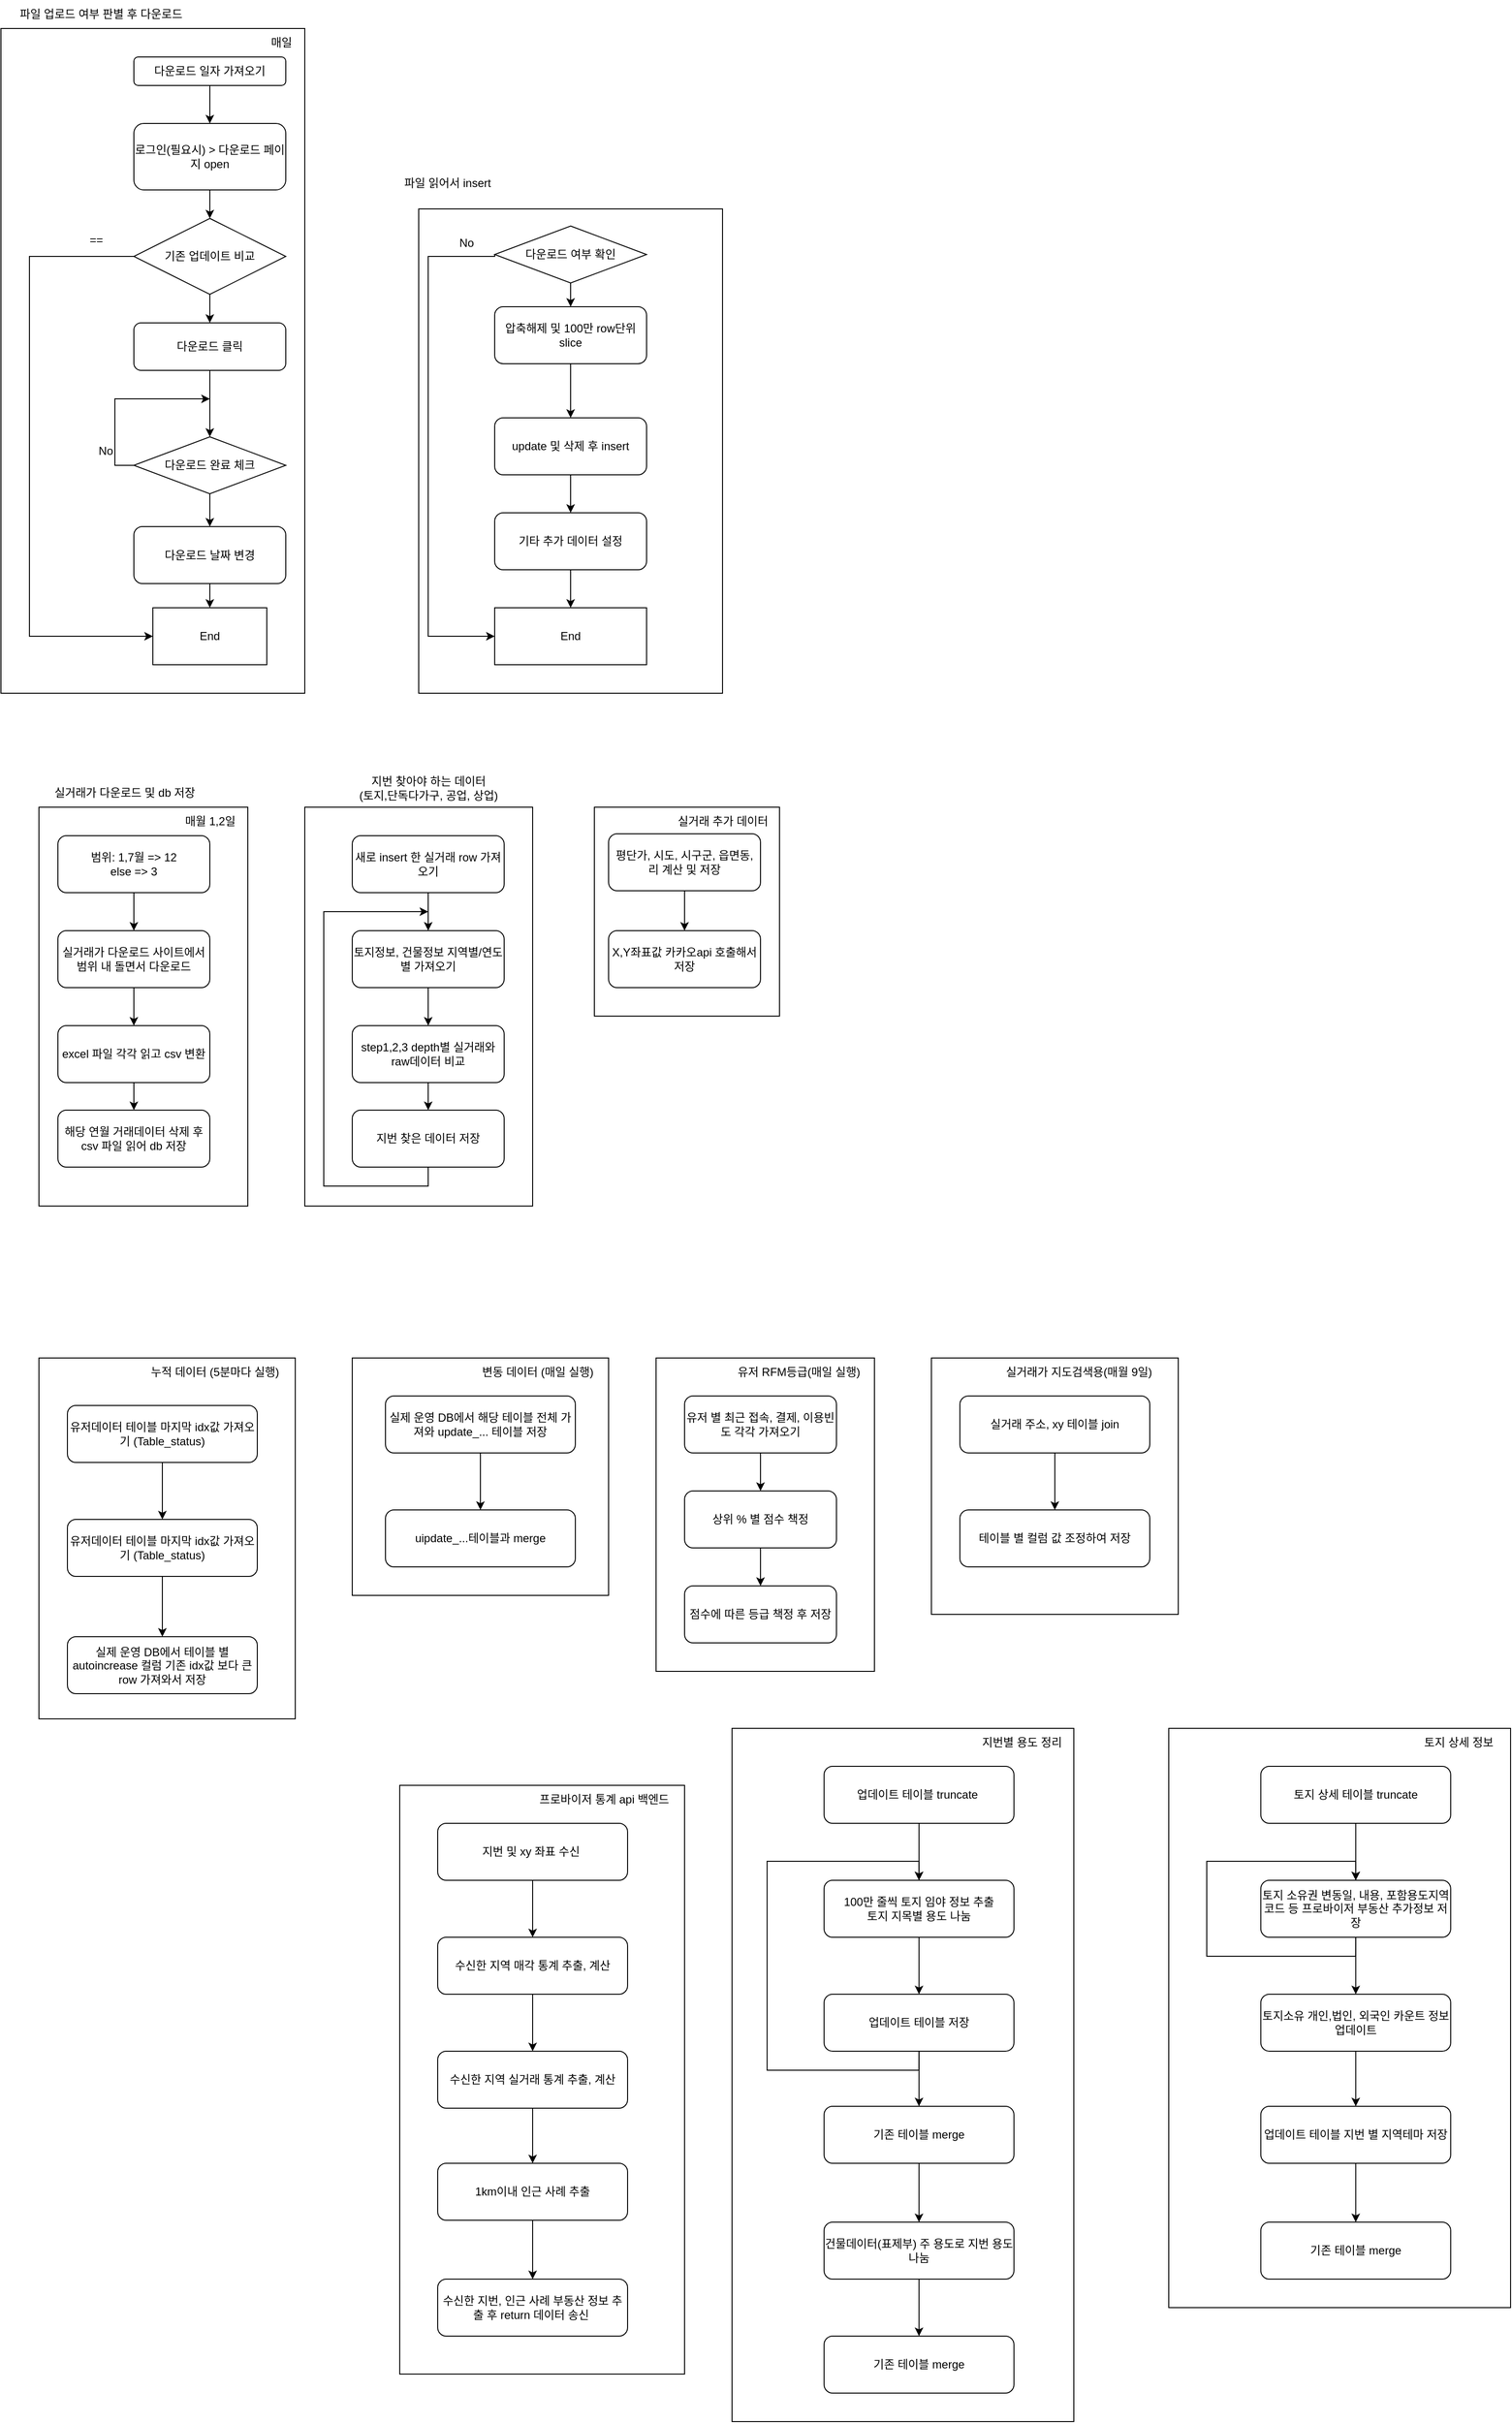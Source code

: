<mxfile version="26.1.0">
  <diagram name="페이지-1" id="D3kO5CZEnwIqbZIuZdMd">
    <mxGraphModel dx="1434" dy="746" grid="1" gridSize="10" guides="1" tooltips="1" connect="1" arrows="1" fold="1" page="1" pageScale="1" pageWidth="827" pageHeight="1169" math="0" shadow="0">
      <root>
        <mxCell id="0" />
        <mxCell id="1" parent="0" />
        <mxCell id="iqqHk56x10kYQnbfeyk_-132" value="" style="rounded=0;whiteSpace=wrap;html=1;" vertex="1" parent="1">
          <mxGeometry x="790" y="1820" width="360" height="730" as="geometry" />
        </mxCell>
        <mxCell id="iqqHk56x10kYQnbfeyk_-114" value="" style="whiteSpace=wrap;html=1;" vertex="1" parent="1">
          <mxGeometry x="440" y="1880" width="300" height="620" as="geometry" />
        </mxCell>
        <mxCell id="iqqHk56x10kYQnbfeyk_-101" value="" style="whiteSpace=wrap;html=1;" vertex="1" parent="1">
          <mxGeometry x="645" y="850" width="195" height="220" as="geometry" />
        </mxCell>
        <mxCell id="iqqHk56x10kYQnbfeyk_-98" value="" style="whiteSpace=wrap;html=1;" vertex="1" parent="1">
          <mxGeometry x="1000" y="1430" width="260" height="270" as="geometry" />
        </mxCell>
        <mxCell id="iqqHk56x10kYQnbfeyk_-92" value="" style="rounded=0;whiteSpace=wrap;html=1;" vertex="1" parent="1">
          <mxGeometry x="710" y="1430" width="230" height="330" as="geometry" />
        </mxCell>
        <mxCell id="iqqHk56x10kYQnbfeyk_-85" value="" style="whiteSpace=wrap;html=1;" vertex="1" parent="1">
          <mxGeometry x="390" y="1430" width="270" height="250" as="geometry" />
        </mxCell>
        <mxCell id="iqqHk56x10kYQnbfeyk_-82" value="" style="whiteSpace=wrap;html=1;" vertex="1" parent="1">
          <mxGeometry x="60" y="1430" width="270" height="380" as="geometry" />
        </mxCell>
        <mxCell id="iqqHk56x10kYQnbfeyk_-68" value="" style="whiteSpace=wrap;html=1;" vertex="1" parent="1">
          <mxGeometry x="340" y="850" width="240" height="420" as="geometry" />
        </mxCell>
        <mxCell id="iqqHk56x10kYQnbfeyk_-52" value="" style="whiteSpace=wrap;html=1;" vertex="1" parent="1">
          <mxGeometry x="60" y="850" width="220" height="420" as="geometry" />
        </mxCell>
        <mxCell id="iqqHk56x10kYQnbfeyk_-45" value="" style="rounded=0;whiteSpace=wrap;html=1;" vertex="1" parent="1">
          <mxGeometry x="460" y="220" width="320" height="510" as="geometry" />
        </mxCell>
        <mxCell id="iqqHk56x10kYQnbfeyk_-44" value="" style="rounded=0;whiteSpace=wrap;html=1;" vertex="1" parent="1">
          <mxGeometry x="20" y="30" width="320" height="700" as="geometry" />
        </mxCell>
        <mxCell id="iqqHk56x10kYQnbfeyk_-11" style="edgeStyle=orthogonalEdgeStyle;rounded=0;orthogonalLoop=1;jettySize=auto;html=1;exitX=0.5;exitY=1;exitDx=0;exitDy=0;entryX=0.5;entryY=0;entryDx=0;entryDy=0;" edge="1" parent="1" source="iqqHk56x10kYQnbfeyk_-4" target="iqqHk56x10kYQnbfeyk_-6">
          <mxGeometry relative="1" as="geometry" />
        </mxCell>
        <mxCell id="iqqHk56x10kYQnbfeyk_-4" value="로그인(필요시) &amp;gt; 다운로드 페이지 open" style="rounded=1;whiteSpace=wrap;html=1;" vertex="1" parent="1">
          <mxGeometry x="160" y="130" width="160" height="70" as="geometry" />
        </mxCell>
        <mxCell id="iqqHk56x10kYQnbfeyk_-9" style="edgeStyle=orthogonalEdgeStyle;rounded=0;orthogonalLoop=1;jettySize=auto;html=1;entryX=0;entryY=0.5;entryDx=0;entryDy=0;" edge="1" parent="1" source="iqqHk56x10kYQnbfeyk_-6" target="iqqHk56x10kYQnbfeyk_-8">
          <mxGeometry relative="1" as="geometry">
            <Array as="points">
              <mxPoint x="50" y="270" />
              <mxPoint x="50" y="670" />
              <mxPoint x="170" y="670" />
            </Array>
          </mxGeometry>
        </mxCell>
        <mxCell id="iqqHk56x10kYQnbfeyk_-16" style="edgeStyle=orthogonalEdgeStyle;rounded=0;orthogonalLoop=1;jettySize=auto;html=1;exitX=0.5;exitY=1;exitDx=0;exitDy=0;entryX=0.5;entryY=0;entryDx=0;entryDy=0;" edge="1" parent="1" source="iqqHk56x10kYQnbfeyk_-6" target="iqqHk56x10kYQnbfeyk_-15">
          <mxGeometry relative="1" as="geometry" />
        </mxCell>
        <mxCell id="iqqHk56x10kYQnbfeyk_-6" value="기존 업데이트 비교" style="rhombus;whiteSpace=wrap;html=1;" vertex="1" parent="1">
          <mxGeometry x="160" y="230" width="160" height="80" as="geometry" />
        </mxCell>
        <mxCell id="iqqHk56x10kYQnbfeyk_-8" value="End" style="whiteSpace=wrap;html=1;" vertex="1" parent="1">
          <mxGeometry x="180" y="640" width="120" height="60" as="geometry" />
        </mxCell>
        <mxCell id="iqqHk56x10kYQnbfeyk_-10" value="==" style="text;html=1;align=center;verticalAlign=middle;resizable=0;points=[];autosize=1;strokeColor=none;fillColor=none;" vertex="1" parent="1">
          <mxGeometry x="100" y="238" width="40" height="30" as="geometry" />
        </mxCell>
        <mxCell id="iqqHk56x10kYQnbfeyk_-14" style="edgeStyle=orthogonalEdgeStyle;rounded=0;orthogonalLoop=1;jettySize=auto;html=1;exitX=0.5;exitY=1;exitDx=0;exitDy=0;" edge="1" parent="1" source="iqqHk56x10kYQnbfeyk_-13" target="iqqHk56x10kYQnbfeyk_-4">
          <mxGeometry relative="1" as="geometry" />
        </mxCell>
        <mxCell id="iqqHk56x10kYQnbfeyk_-13" value="다운로드 일자 가져오기" style="rounded=1;whiteSpace=wrap;html=1;" vertex="1" parent="1">
          <mxGeometry x="160" y="60" width="160" height="30" as="geometry" />
        </mxCell>
        <mxCell id="iqqHk56x10kYQnbfeyk_-22" style="edgeStyle=orthogonalEdgeStyle;rounded=0;orthogonalLoop=1;jettySize=auto;html=1;exitX=0.5;exitY=1;exitDx=0;exitDy=0;entryX=0.5;entryY=0;entryDx=0;entryDy=0;" edge="1" parent="1" source="iqqHk56x10kYQnbfeyk_-15" target="iqqHk56x10kYQnbfeyk_-18">
          <mxGeometry relative="1" as="geometry" />
        </mxCell>
        <mxCell id="iqqHk56x10kYQnbfeyk_-15" value="다운로드 클릭" style="rounded=1;whiteSpace=wrap;html=1;" vertex="1" parent="1">
          <mxGeometry x="160" y="340" width="160" height="50" as="geometry" />
        </mxCell>
        <mxCell id="iqqHk56x10kYQnbfeyk_-25" style="edgeStyle=orthogonalEdgeStyle;rounded=0;orthogonalLoop=1;jettySize=auto;html=1;exitX=0;exitY=0.5;exitDx=0;exitDy=0;" edge="1" parent="1" source="iqqHk56x10kYQnbfeyk_-18">
          <mxGeometry relative="1" as="geometry">
            <mxPoint x="240" y="420" as="targetPoint" />
            <Array as="points">
              <mxPoint x="140" y="490" />
              <mxPoint x="140" y="420" />
            </Array>
          </mxGeometry>
        </mxCell>
        <mxCell id="iqqHk56x10kYQnbfeyk_-28" style="edgeStyle=orthogonalEdgeStyle;rounded=0;orthogonalLoop=1;jettySize=auto;html=1;entryX=0.5;entryY=0;entryDx=0;entryDy=0;" edge="1" parent="1" source="iqqHk56x10kYQnbfeyk_-18" target="iqqHk56x10kYQnbfeyk_-27">
          <mxGeometry relative="1" as="geometry" />
        </mxCell>
        <mxCell id="iqqHk56x10kYQnbfeyk_-18" value="다운로드 완료 체크" style="rhombus;whiteSpace=wrap;html=1;" vertex="1" parent="1">
          <mxGeometry x="160" y="460" width="160" height="60" as="geometry" />
        </mxCell>
        <mxCell id="iqqHk56x10kYQnbfeyk_-26" value="No" style="text;html=1;align=center;verticalAlign=middle;resizable=0;points=[];autosize=1;strokeColor=none;fillColor=none;" vertex="1" parent="1">
          <mxGeometry x="110" y="460" width="40" height="30" as="geometry" />
        </mxCell>
        <mxCell id="iqqHk56x10kYQnbfeyk_-29" style="edgeStyle=orthogonalEdgeStyle;rounded=0;orthogonalLoop=1;jettySize=auto;html=1;entryX=0.5;entryY=0;entryDx=0;entryDy=0;" edge="1" parent="1" source="iqqHk56x10kYQnbfeyk_-27" target="iqqHk56x10kYQnbfeyk_-8">
          <mxGeometry relative="1" as="geometry" />
        </mxCell>
        <mxCell id="iqqHk56x10kYQnbfeyk_-27" value="다운로드 날짜 변경" style="rounded=1;whiteSpace=wrap;html=1;" vertex="1" parent="1">
          <mxGeometry x="160" y="554.5" width="160" height="60" as="geometry" />
        </mxCell>
        <mxCell id="iqqHk56x10kYQnbfeyk_-38" style="edgeStyle=orthogonalEdgeStyle;rounded=0;orthogonalLoop=1;jettySize=auto;html=1;exitX=0.5;exitY=1;exitDx=0;exitDy=0;" edge="1" parent="1" source="iqqHk56x10kYQnbfeyk_-31" target="iqqHk56x10kYQnbfeyk_-37">
          <mxGeometry relative="1" as="geometry" />
        </mxCell>
        <mxCell id="iqqHk56x10kYQnbfeyk_-31" value="압축해제 및 100만 row단위 slice" style="rounded=1;whiteSpace=wrap;html=1;" vertex="1" parent="1">
          <mxGeometry x="540" y="323" width="160" height="60" as="geometry" />
        </mxCell>
        <mxCell id="iqqHk56x10kYQnbfeyk_-32" value="End" style="whiteSpace=wrap;html=1;" vertex="1" parent="1">
          <mxGeometry x="540" y="640" width="160" height="60" as="geometry" />
        </mxCell>
        <mxCell id="iqqHk56x10kYQnbfeyk_-34" style="edgeStyle=orthogonalEdgeStyle;rounded=0;orthogonalLoop=1;jettySize=auto;html=1;exitX=0;exitY=0.5;exitDx=0;exitDy=0;entryX=0;entryY=0.5;entryDx=0;entryDy=0;" edge="1" parent="1" source="iqqHk56x10kYQnbfeyk_-33" target="iqqHk56x10kYQnbfeyk_-32">
          <mxGeometry relative="1" as="geometry">
            <Array as="points">
              <mxPoint x="540" y="270" />
              <mxPoint x="470" y="270" />
              <mxPoint x="470" y="670" />
            </Array>
          </mxGeometry>
        </mxCell>
        <mxCell id="iqqHk56x10kYQnbfeyk_-36" style="edgeStyle=orthogonalEdgeStyle;rounded=0;orthogonalLoop=1;jettySize=auto;html=1;exitX=0.5;exitY=1;exitDx=0;exitDy=0;entryX=0.5;entryY=0;entryDx=0;entryDy=0;" edge="1" parent="1" source="iqqHk56x10kYQnbfeyk_-33" target="iqqHk56x10kYQnbfeyk_-31">
          <mxGeometry relative="1" as="geometry" />
        </mxCell>
        <mxCell id="iqqHk56x10kYQnbfeyk_-33" value="다운로드 여부 확인" style="rhombus;whiteSpace=wrap;html=1;" vertex="1" parent="1">
          <mxGeometry x="540" y="238" width="160" height="60" as="geometry" />
        </mxCell>
        <mxCell id="iqqHk56x10kYQnbfeyk_-35" value="No" style="text;html=1;align=center;verticalAlign=middle;resizable=0;points=[];autosize=1;strokeColor=none;fillColor=none;" vertex="1" parent="1">
          <mxGeometry x="490" y="241" width="40" height="30" as="geometry" />
        </mxCell>
        <mxCell id="iqqHk56x10kYQnbfeyk_-42" style="edgeStyle=orthogonalEdgeStyle;rounded=0;orthogonalLoop=1;jettySize=auto;html=1;exitX=0.5;exitY=1;exitDx=0;exitDy=0;" edge="1" parent="1" source="iqqHk56x10kYQnbfeyk_-37" target="iqqHk56x10kYQnbfeyk_-41">
          <mxGeometry relative="1" as="geometry" />
        </mxCell>
        <mxCell id="iqqHk56x10kYQnbfeyk_-37" value="update 및 삭제 후 insert" style="rounded=1;whiteSpace=wrap;html=1;" vertex="1" parent="1">
          <mxGeometry x="540" y="440" width="160" height="60" as="geometry" />
        </mxCell>
        <mxCell id="iqqHk56x10kYQnbfeyk_-43" style="edgeStyle=orthogonalEdgeStyle;rounded=0;orthogonalLoop=1;jettySize=auto;html=1;exitX=0.5;exitY=1;exitDx=0;exitDy=0;" edge="1" parent="1" source="iqqHk56x10kYQnbfeyk_-41" target="iqqHk56x10kYQnbfeyk_-32">
          <mxGeometry relative="1" as="geometry" />
        </mxCell>
        <mxCell id="iqqHk56x10kYQnbfeyk_-41" value="기타 추가 데이터 설정" style="rounded=1;whiteSpace=wrap;html=1;" vertex="1" parent="1">
          <mxGeometry x="540" y="540" width="160" height="60" as="geometry" />
        </mxCell>
        <mxCell id="iqqHk56x10kYQnbfeyk_-46" value="파일 읽어서 insert" style="text;html=1;align=center;verticalAlign=middle;resizable=0;points=[];autosize=1;strokeColor=none;fillColor=none;" vertex="1" parent="1">
          <mxGeometry x="430" y="178" width="120" height="30" as="geometry" />
        </mxCell>
        <mxCell id="iqqHk56x10kYQnbfeyk_-47" value="파일 업로드 여부 판별 후 다운로드" style="text;html=1;align=center;verticalAlign=middle;resizable=0;points=[];autosize=1;strokeColor=none;fillColor=none;" vertex="1" parent="1">
          <mxGeometry x="20" width="210" height="30" as="geometry" />
        </mxCell>
        <mxCell id="iqqHk56x10kYQnbfeyk_-55" style="edgeStyle=orthogonalEdgeStyle;rounded=0;orthogonalLoop=1;jettySize=auto;html=1;exitX=0.5;exitY=1;exitDx=0;exitDy=0;" edge="1" parent="1" source="iqqHk56x10kYQnbfeyk_-48" target="iqqHk56x10kYQnbfeyk_-49">
          <mxGeometry relative="1" as="geometry" />
        </mxCell>
        <mxCell id="iqqHk56x10kYQnbfeyk_-48" value="범위: 1,7월 =&amp;gt; 12&lt;br&gt;else =&amp;gt; 3" style="rounded=1;whiteSpace=wrap;html=1;" vertex="1" parent="1">
          <mxGeometry x="80" y="880" width="160" height="60" as="geometry" />
        </mxCell>
        <mxCell id="iqqHk56x10kYQnbfeyk_-56" style="edgeStyle=orthogonalEdgeStyle;rounded=0;orthogonalLoop=1;jettySize=auto;html=1;exitX=0.5;exitY=1;exitDx=0;exitDy=0;" edge="1" parent="1" source="iqqHk56x10kYQnbfeyk_-49" target="iqqHk56x10kYQnbfeyk_-50">
          <mxGeometry relative="1" as="geometry" />
        </mxCell>
        <mxCell id="iqqHk56x10kYQnbfeyk_-49" value="실거래가 다운로드 사이트에서 범위 내 돌면서 다운로드" style="rounded=1;whiteSpace=wrap;html=1;" vertex="1" parent="1">
          <mxGeometry x="80" y="980" width="160" height="60" as="geometry" />
        </mxCell>
        <mxCell id="iqqHk56x10kYQnbfeyk_-57" style="edgeStyle=orthogonalEdgeStyle;rounded=0;orthogonalLoop=1;jettySize=auto;html=1;exitX=0.5;exitY=1;exitDx=0;exitDy=0;entryX=0.5;entryY=0;entryDx=0;entryDy=0;" edge="1" parent="1" source="iqqHk56x10kYQnbfeyk_-50" target="iqqHk56x10kYQnbfeyk_-51">
          <mxGeometry relative="1" as="geometry" />
        </mxCell>
        <mxCell id="iqqHk56x10kYQnbfeyk_-50" value="excel 파일 각각 읽고 csv 변환" style="rounded=1;whiteSpace=wrap;html=1;" vertex="1" parent="1">
          <mxGeometry x="80" y="1080" width="160" height="60" as="geometry" />
        </mxCell>
        <mxCell id="iqqHk56x10kYQnbfeyk_-51" value="해당 연월 거래데이터 삭제 후 csv 파일 읽어 db 저장" style="rounded=1;whiteSpace=wrap;html=1;" vertex="1" parent="1">
          <mxGeometry x="80" y="1169" width="160" height="60" as="geometry" />
        </mxCell>
        <mxCell id="iqqHk56x10kYQnbfeyk_-53" value="실거래가 다운로드 및 db 저장" style="text;html=1;align=center;verticalAlign=middle;resizable=0;points=[];autosize=1;strokeColor=none;fillColor=none;" vertex="1" parent="1">
          <mxGeometry x="60" y="820" width="180" height="30" as="geometry" />
        </mxCell>
        <mxCell id="iqqHk56x10kYQnbfeyk_-64" style="edgeStyle=orthogonalEdgeStyle;rounded=0;orthogonalLoop=1;jettySize=auto;html=1;exitX=0.5;exitY=1;exitDx=0;exitDy=0;entryX=0.5;entryY=0;entryDx=0;entryDy=0;" edge="1" parent="1" source="iqqHk56x10kYQnbfeyk_-54" target="iqqHk56x10kYQnbfeyk_-61">
          <mxGeometry relative="1" as="geometry" />
        </mxCell>
        <mxCell id="iqqHk56x10kYQnbfeyk_-54" value="새로 insert 한 실거래 row 가져오기" style="rounded=1;whiteSpace=wrap;html=1;" vertex="1" parent="1">
          <mxGeometry x="390" y="880" width="160" height="60" as="geometry" />
        </mxCell>
        <mxCell id="iqqHk56x10kYQnbfeyk_-58" value="매월 1,2일" style="text;html=1;align=center;verticalAlign=middle;resizable=0;points=[];autosize=1;strokeColor=none;fillColor=none;" vertex="1" parent="1">
          <mxGeometry x="200" y="850" width="80" height="30" as="geometry" />
        </mxCell>
        <mxCell id="iqqHk56x10kYQnbfeyk_-59" value="매일" style="text;html=1;align=center;verticalAlign=middle;resizable=0;points=[];autosize=1;strokeColor=none;fillColor=none;" vertex="1" parent="1">
          <mxGeometry x="290" y="30" width="50" height="30" as="geometry" />
        </mxCell>
        <mxCell id="iqqHk56x10kYQnbfeyk_-60" value="지번 찾아야 하는 데이터&lt;div&gt;(토지,단독다가구, 공업, 상업)&lt;/div&gt;" style="text;html=1;align=center;verticalAlign=middle;resizable=0;points=[];autosize=1;strokeColor=none;fillColor=none;" vertex="1" parent="1">
          <mxGeometry x="380" y="810" width="180" height="40" as="geometry" />
        </mxCell>
        <mxCell id="iqqHk56x10kYQnbfeyk_-65" style="edgeStyle=orthogonalEdgeStyle;rounded=0;orthogonalLoop=1;jettySize=auto;html=1;exitX=0.5;exitY=1;exitDx=0;exitDy=0;" edge="1" parent="1" source="iqqHk56x10kYQnbfeyk_-61" target="iqqHk56x10kYQnbfeyk_-62">
          <mxGeometry relative="1" as="geometry" />
        </mxCell>
        <mxCell id="iqqHk56x10kYQnbfeyk_-61" value="토지정보, 건물정보 지역별/연도별 가져오기" style="rounded=1;whiteSpace=wrap;html=1;" vertex="1" parent="1">
          <mxGeometry x="390" y="980" width="160" height="60" as="geometry" />
        </mxCell>
        <mxCell id="iqqHk56x10kYQnbfeyk_-66" style="edgeStyle=orthogonalEdgeStyle;rounded=0;orthogonalLoop=1;jettySize=auto;html=1;exitX=0.5;exitY=1;exitDx=0;exitDy=0;entryX=0.5;entryY=0;entryDx=0;entryDy=0;" edge="1" parent="1" source="iqqHk56x10kYQnbfeyk_-62" target="iqqHk56x10kYQnbfeyk_-63">
          <mxGeometry relative="1" as="geometry" />
        </mxCell>
        <mxCell id="iqqHk56x10kYQnbfeyk_-62" value="step1,2,3 depth별 실거래와 raw데이터 비교" style="rounded=1;whiteSpace=wrap;html=1;" vertex="1" parent="1">
          <mxGeometry x="390" y="1080" width="160" height="60" as="geometry" />
        </mxCell>
        <mxCell id="iqqHk56x10kYQnbfeyk_-67" style="edgeStyle=orthogonalEdgeStyle;rounded=0;orthogonalLoop=1;jettySize=auto;html=1;exitX=0.5;exitY=1;exitDx=0;exitDy=0;" edge="1" parent="1" source="iqqHk56x10kYQnbfeyk_-63">
          <mxGeometry relative="1" as="geometry">
            <mxPoint x="470" y="960" as="targetPoint" />
            <Array as="points">
              <mxPoint x="470" y="1249" />
              <mxPoint x="360" y="1249" />
              <mxPoint x="360" y="960" />
            </Array>
          </mxGeometry>
        </mxCell>
        <mxCell id="iqqHk56x10kYQnbfeyk_-63" value="지번 찾은 데이터 저장" style="rounded=1;whiteSpace=wrap;html=1;" vertex="1" parent="1">
          <mxGeometry x="390" y="1169" width="160" height="60" as="geometry" />
        </mxCell>
        <mxCell id="iqqHk56x10kYQnbfeyk_-69" value="X,Y좌표값 카카오api 호출해서 저장" style="rounded=1;whiteSpace=wrap;html=1;" vertex="1" parent="1">
          <mxGeometry x="660" y="980" width="160" height="60" as="geometry" />
        </mxCell>
        <mxCell id="iqqHk56x10kYQnbfeyk_-70" value="실거래 추가 데이터" style="text;html=1;align=center;verticalAlign=middle;resizable=0;points=[];autosize=1;strokeColor=none;fillColor=none;" vertex="1" parent="1">
          <mxGeometry x="715" y="850" width="130" height="30" as="geometry" />
        </mxCell>
        <mxCell id="iqqHk56x10kYQnbfeyk_-102" style="edgeStyle=orthogonalEdgeStyle;rounded=0;orthogonalLoop=1;jettySize=auto;html=1;exitX=0.5;exitY=1;exitDx=0;exitDy=0;" edge="1" parent="1" source="iqqHk56x10kYQnbfeyk_-71" target="iqqHk56x10kYQnbfeyk_-69">
          <mxGeometry relative="1" as="geometry" />
        </mxCell>
        <mxCell id="iqqHk56x10kYQnbfeyk_-71" value="평단가, 시도, 시구군, 읍면동, 리 계산 및 저장" style="rounded=1;whiteSpace=wrap;html=1;" vertex="1" parent="1">
          <mxGeometry x="660" y="878" width="160" height="60" as="geometry" />
        </mxCell>
        <mxCell id="iqqHk56x10kYQnbfeyk_-77" style="edgeStyle=orthogonalEdgeStyle;rounded=0;orthogonalLoop=1;jettySize=auto;html=1;exitX=0.5;exitY=1;exitDx=0;exitDy=0;" edge="1" parent="1" source="iqqHk56x10kYQnbfeyk_-72" target="iqqHk56x10kYQnbfeyk_-73">
          <mxGeometry relative="1" as="geometry" />
        </mxCell>
        <mxCell id="iqqHk56x10kYQnbfeyk_-72" value="유저데이터 테이블 마지막 idx값 가져오기 (Table_status)" style="rounded=1;whiteSpace=wrap;html=1;" vertex="1" parent="1">
          <mxGeometry x="90" y="1480" width="200" height="60" as="geometry" />
        </mxCell>
        <mxCell id="iqqHk56x10kYQnbfeyk_-79" style="edgeStyle=orthogonalEdgeStyle;rounded=0;orthogonalLoop=1;jettySize=auto;html=1;exitX=0.5;exitY=1;exitDx=0;exitDy=0;" edge="1" parent="1" source="iqqHk56x10kYQnbfeyk_-73" target="iqqHk56x10kYQnbfeyk_-74">
          <mxGeometry relative="1" as="geometry" />
        </mxCell>
        <mxCell id="iqqHk56x10kYQnbfeyk_-73" value="유저데이터 테이블 마지막 idx값 가져오기 (Table_status)" style="rounded=1;whiteSpace=wrap;html=1;" vertex="1" parent="1">
          <mxGeometry x="90" y="1600" width="200" height="60" as="geometry" />
        </mxCell>
        <mxCell id="iqqHk56x10kYQnbfeyk_-74" value="실제 운영 DB에서 테이블 별 autoincrease 컬럼 기존 idx값 보다 큰 row 가져와서 저장" style="rounded=1;whiteSpace=wrap;html=1;" vertex="1" parent="1">
          <mxGeometry x="90" y="1723.5" width="200" height="60" as="geometry" />
        </mxCell>
        <mxCell id="iqqHk56x10kYQnbfeyk_-80" style="edgeStyle=orthogonalEdgeStyle;rounded=0;orthogonalLoop=1;jettySize=auto;html=1;exitX=0.5;exitY=1;exitDx=0;exitDy=0;" edge="1" parent="1" source="iqqHk56x10kYQnbfeyk_-75" target="iqqHk56x10kYQnbfeyk_-76">
          <mxGeometry relative="1" as="geometry" />
        </mxCell>
        <mxCell id="iqqHk56x10kYQnbfeyk_-75" value="실제 운영 DB에서 해당 테이블 전체 가져와 update_... 테이블 저장" style="rounded=1;whiteSpace=wrap;html=1;" vertex="1" parent="1">
          <mxGeometry x="425" y="1470" width="200" height="60" as="geometry" />
        </mxCell>
        <mxCell id="iqqHk56x10kYQnbfeyk_-76" value="uipdate_...테이블과 merge" style="rounded=1;whiteSpace=wrap;html=1;" vertex="1" parent="1">
          <mxGeometry x="425" y="1590" width="200" height="60" as="geometry" />
        </mxCell>
        <mxCell id="iqqHk56x10kYQnbfeyk_-83" value="누적 데이터 (5분마다 실행)" style="text;html=1;align=center;verticalAlign=middle;resizable=0;points=[];autosize=1;strokeColor=none;fillColor=none;" vertex="1" parent="1">
          <mxGeometry x="160" y="1430" width="170" height="30" as="geometry" />
        </mxCell>
        <mxCell id="iqqHk56x10kYQnbfeyk_-86" value="변동 데이터 (매일 실행)" style="text;html=1;align=center;verticalAlign=middle;resizable=0;points=[];autosize=1;strokeColor=none;fillColor=none;" vertex="1" parent="1">
          <mxGeometry x="510" y="1430" width="150" height="30" as="geometry" />
        </mxCell>
        <mxCell id="iqqHk56x10kYQnbfeyk_-90" style="edgeStyle=orthogonalEdgeStyle;rounded=0;orthogonalLoop=1;jettySize=auto;html=1;exitX=0.5;exitY=1;exitDx=0;exitDy=0;entryX=0.5;entryY=0;entryDx=0;entryDy=0;" edge="1" parent="1" source="iqqHk56x10kYQnbfeyk_-87" target="iqqHk56x10kYQnbfeyk_-88">
          <mxGeometry relative="1" as="geometry" />
        </mxCell>
        <mxCell id="iqqHk56x10kYQnbfeyk_-87" value="유저 별 최근 접속, 결제, 이용빈도 각각 가져오기" style="rounded=1;whiteSpace=wrap;html=1;" vertex="1" parent="1">
          <mxGeometry x="740" y="1470" width="160" height="60" as="geometry" />
        </mxCell>
        <mxCell id="iqqHk56x10kYQnbfeyk_-91" style="edgeStyle=orthogonalEdgeStyle;rounded=0;orthogonalLoop=1;jettySize=auto;html=1;exitX=0.5;exitY=1;exitDx=0;exitDy=0;entryX=0.5;entryY=0;entryDx=0;entryDy=0;" edge="1" parent="1" source="iqqHk56x10kYQnbfeyk_-88" target="iqqHk56x10kYQnbfeyk_-89">
          <mxGeometry relative="1" as="geometry" />
        </mxCell>
        <mxCell id="iqqHk56x10kYQnbfeyk_-88" value="상위 % 별 점수 책정" style="rounded=1;whiteSpace=wrap;html=1;" vertex="1" parent="1">
          <mxGeometry x="740" y="1570" width="160" height="60" as="geometry" />
        </mxCell>
        <mxCell id="iqqHk56x10kYQnbfeyk_-89" value="점수에 따른 등급 책정 후 저장" style="rounded=1;whiteSpace=wrap;html=1;" vertex="1" parent="1">
          <mxGeometry x="740" y="1670" width="160" height="60" as="geometry" />
        </mxCell>
        <mxCell id="iqqHk56x10kYQnbfeyk_-93" value="유저 RFM등급(매일 실행)" style="text;html=1;align=center;verticalAlign=middle;resizable=0;points=[];autosize=1;strokeColor=none;fillColor=none;" vertex="1" parent="1">
          <mxGeometry x="780" y="1430" width="160" height="30" as="geometry" />
        </mxCell>
        <mxCell id="iqqHk56x10kYQnbfeyk_-97" style="edgeStyle=orthogonalEdgeStyle;rounded=0;orthogonalLoop=1;jettySize=auto;html=1;exitX=0.5;exitY=1;exitDx=0;exitDy=0;" edge="1" parent="1" source="iqqHk56x10kYQnbfeyk_-95" target="iqqHk56x10kYQnbfeyk_-96">
          <mxGeometry relative="1" as="geometry" />
        </mxCell>
        <mxCell id="iqqHk56x10kYQnbfeyk_-95" value="실거래 주소, xy 테이블 join" style="rounded=1;whiteSpace=wrap;html=1;" vertex="1" parent="1">
          <mxGeometry x="1030" y="1470" width="200" height="60" as="geometry" />
        </mxCell>
        <mxCell id="iqqHk56x10kYQnbfeyk_-96" value="테이블 별 컬럼 값 조정하여 저장" style="rounded=1;whiteSpace=wrap;html=1;" vertex="1" parent="1">
          <mxGeometry x="1030" y="1590" width="200" height="60" as="geometry" />
        </mxCell>
        <mxCell id="iqqHk56x10kYQnbfeyk_-100" value="실거래가 지도검색용(매월 9일)" style="text;html=1;align=center;verticalAlign=middle;resizable=0;points=[];autosize=1;strokeColor=none;fillColor=none;" vertex="1" parent="1">
          <mxGeometry x="1060" y="1430" width="190" height="30" as="geometry" />
        </mxCell>
        <mxCell id="iqqHk56x10kYQnbfeyk_-111" style="edgeStyle=orthogonalEdgeStyle;rounded=0;orthogonalLoop=1;jettySize=auto;html=1;exitX=0.5;exitY=1;exitDx=0;exitDy=0;" edge="1" parent="1" source="iqqHk56x10kYQnbfeyk_-105" target="iqqHk56x10kYQnbfeyk_-107">
          <mxGeometry relative="1" as="geometry" />
        </mxCell>
        <mxCell id="iqqHk56x10kYQnbfeyk_-105" value="수신한 지역 매각 통계 추출, 계산" style="rounded=1;whiteSpace=wrap;html=1;" vertex="1" parent="1">
          <mxGeometry x="480" y="2040" width="200" height="60" as="geometry" />
        </mxCell>
        <mxCell id="iqqHk56x10kYQnbfeyk_-110" style="edgeStyle=orthogonalEdgeStyle;rounded=0;orthogonalLoop=1;jettySize=auto;html=1;exitX=0.5;exitY=1;exitDx=0;exitDy=0;" edge="1" parent="1" source="iqqHk56x10kYQnbfeyk_-106" target="iqqHk56x10kYQnbfeyk_-105">
          <mxGeometry relative="1" as="geometry" />
        </mxCell>
        <mxCell id="iqqHk56x10kYQnbfeyk_-106" value="지번 및 xy 좌표 수신&amp;nbsp;" style="rounded=1;whiteSpace=wrap;html=1;" vertex="1" parent="1">
          <mxGeometry x="480" y="1920" width="200" height="60" as="geometry" />
        </mxCell>
        <mxCell id="iqqHk56x10kYQnbfeyk_-112" style="edgeStyle=orthogonalEdgeStyle;rounded=0;orthogonalLoop=1;jettySize=auto;html=1;exitX=0.5;exitY=1;exitDx=0;exitDy=0;" edge="1" parent="1" source="iqqHk56x10kYQnbfeyk_-107" target="iqqHk56x10kYQnbfeyk_-108">
          <mxGeometry relative="1" as="geometry" />
        </mxCell>
        <mxCell id="iqqHk56x10kYQnbfeyk_-107" value="수신한 지역 실거래 통계 추출, 계산" style="rounded=1;whiteSpace=wrap;html=1;" vertex="1" parent="1">
          <mxGeometry x="480" y="2160" width="200" height="60" as="geometry" />
        </mxCell>
        <mxCell id="iqqHk56x10kYQnbfeyk_-113" style="edgeStyle=orthogonalEdgeStyle;rounded=0;orthogonalLoop=1;jettySize=auto;html=1;exitX=0.5;exitY=1;exitDx=0;exitDy=0;" edge="1" parent="1" source="iqqHk56x10kYQnbfeyk_-108" target="iqqHk56x10kYQnbfeyk_-109">
          <mxGeometry relative="1" as="geometry" />
        </mxCell>
        <mxCell id="iqqHk56x10kYQnbfeyk_-108" value="1km이내 인근 사례 추출" style="rounded=1;whiteSpace=wrap;html=1;" vertex="1" parent="1">
          <mxGeometry x="480" y="2278" width="200" height="60" as="geometry" />
        </mxCell>
        <mxCell id="iqqHk56x10kYQnbfeyk_-109" value="수신한 지번, 인근 사례 부동산 정보 추출 후 return 데이터 송신&amp;nbsp;" style="rounded=1;whiteSpace=wrap;html=1;" vertex="1" parent="1">
          <mxGeometry x="480" y="2400" width="200" height="60" as="geometry" />
        </mxCell>
        <mxCell id="iqqHk56x10kYQnbfeyk_-115" value="프로바이저 통계 api 백엔드" style="text;html=1;align=center;verticalAlign=middle;resizable=0;points=[];autosize=1;strokeColor=none;fillColor=none;" vertex="1" parent="1">
          <mxGeometry x="570" y="1880" width="170" height="30" as="geometry" />
        </mxCell>
        <mxCell id="iqqHk56x10kYQnbfeyk_-117" value="100만 줄씩 토지 임야 정보 추출&lt;br&gt;토지 지목별 용도 나눔" style="rounded=1;whiteSpace=wrap;html=1;" vertex="1" parent="1">
          <mxGeometry x="886.94" y="1980" width="200" height="60" as="geometry" />
        </mxCell>
        <mxCell id="iqqHk56x10kYQnbfeyk_-124" style="edgeStyle=orthogonalEdgeStyle;rounded=0;orthogonalLoop=1;jettySize=auto;html=1;exitX=0.5;exitY=1;exitDx=0;exitDy=0;" edge="1" parent="1" source="iqqHk56x10kYQnbfeyk_-117" target="iqqHk56x10kYQnbfeyk_-119">
          <mxGeometry relative="1" as="geometry">
            <mxPoint x="986.94" y="2160" as="sourcePoint" />
          </mxGeometry>
        </mxCell>
        <mxCell id="iqqHk56x10kYQnbfeyk_-125" style="edgeStyle=orthogonalEdgeStyle;rounded=0;orthogonalLoop=1;jettySize=auto;html=1;exitX=0.5;exitY=1;exitDx=0;exitDy=0;entryX=0.5;entryY=0;entryDx=0;entryDy=0;" edge="1" parent="1" source="iqqHk56x10kYQnbfeyk_-119" target="iqqHk56x10kYQnbfeyk_-117">
          <mxGeometry relative="1" as="geometry">
            <Array as="points">
              <mxPoint x="986.94" y="2180" />
              <mxPoint x="826.94" y="2180" />
              <mxPoint x="826.94" y="1960" />
              <mxPoint x="986.94" y="1960" />
            </Array>
          </mxGeometry>
        </mxCell>
        <mxCell id="iqqHk56x10kYQnbfeyk_-127" style="edgeStyle=orthogonalEdgeStyle;rounded=0;orthogonalLoop=1;jettySize=auto;html=1;exitX=0.5;exitY=1;exitDx=0;exitDy=0;entryX=0.5;entryY=0;entryDx=0;entryDy=0;" edge="1" parent="1" source="iqqHk56x10kYQnbfeyk_-119" target="iqqHk56x10kYQnbfeyk_-126">
          <mxGeometry relative="1" as="geometry" />
        </mxCell>
        <mxCell id="iqqHk56x10kYQnbfeyk_-119" value="업데이트 테이블 저장" style="rounded=1;whiteSpace=wrap;html=1;" vertex="1" parent="1">
          <mxGeometry x="886.94" y="2100" width="200" height="60" as="geometry" />
        </mxCell>
        <mxCell id="iqqHk56x10kYQnbfeyk_-121" style="edgeStyle=orthogonalEdgeStyle;rounded=0;orthogonalLoop=1;jettySize=auto;html=1;exitX=0.5;exitY=1;exitDx=0;exitDy=0;" edge="1" parent="1" source="iqqHk56x10kYQnbfeyk_-120" target="iqqHk56x10kYQnbfeyk_-117">
          <mxGeometry relative="1" as="geometry" />
        </mxCell>
        <mxCell id="iqqHk56x10kYQnbfeyk_-120" value="업데이트 테이블 truncate&amp;nbsp;" style="rounded=1;whiteSpace=wrap;html=1;" vertex="1" parent="1">
          <mxGeometry x="886.94" y="1860" width="200" height="60" as="geometry" />
        </mxCell>
        <mxCell id="iqqHk56x10kYQnbfeyk_-129" style="edgeStyle=orthogonalEdgeStyle;rounded=0;orthogonalLoop=1;jettySize=auto;html=1;exitX=0.5;exitY=1;exitDx=0;exitDy=0;" edge="1" parent="1" source="iqqHk56x10kYQnbfeyk_-126" target="iqqHk56x10kYQnbfeyk_-128">
          <mxGeometry relative="1" as="geometry" />
        </mxCell>
        <mxCell id="iqqHk56x10kYQnbfeyk_-126" value="기존 테이블 merge" style="rounded=1;whiteSpace=wrap;html=1;" vertex="1" parent="1">
          <mxGeometry x="886.94" y="2218" width="200" height="60" as="geometry" />
        </mxCell>
        <mxCell id="iqqHk56x10kYQnbfeyk_-131" style="edgeStyle=orthogonalEdgeStyle;rounded=0;orthogonalLoop=1;jettySize=auto;html=1;exitX=0.5;exitY=1;exitDx=0;exitDy=0;" edge="1" parent="1" source="iqqHk56x10kYQnbfeyk_-128" target="iqqHk56x10kYQnbfeyk_-130">
          <mxGeometry relative="1" as="geometry" />
        </mxCell>
        <mxCell id="iqqHk56x10kYQnbfeyk_-128" value="건물데이터(표제부) 주 용도로 지번 용도 나눔" style="rounded=1;whiteSpace=wrap;html=1;" vertex="1" parent="1">
          <mxGeometry x="886.94" y="2340" width="200" height="60" as="geometry" />
        </mxCell>
        <mxCell id="iqqHk56x10kYQnbfeyk_-130" value="기존 테이블 merge" style="rounded=1;whiteSpace=wrap;html=1;" vertex="1" parent="1">
          <mxGeometry x="886.94" y="2460" width="200" height="60" as="geometry" />
        </mxCell>
        <mxCell id="iqqHk56x10kYQnbfeyk_-133" value="지번별 용도 정리" style="text;html=1;align=center;verticalAlign=middle;resizable=0;points=[];autosize=1;strokeColor=none;fillColor=none;" vertex="1" parent="1">
          <mxGeometry x="1040" y="1820" width="110" height="30" as="geometry" />
        </mxCell>
        <mxCell id="iqqHk56x10kYQnbfeyk_-134" value="" style="rounded=0;whiteSpace=wrap;html=1;" vertex="1" parent="1">
          <mxGeometry x="1250" y="1820" width="360" height="610" as="geometry" />
        </mxCell>
        <mxCell id="iqqHk56x10kYQnbfeyk_-135" value="토지 소유권 변동일, 내용, 포함용도지역코드 등 프로바이저 부동산 추가정보 저장" style="rounded=1;whiteSpace=wrap;html=1;" vertex="1" parent="1">
          <mxGeometry x="1346.94" y="1980" width="200" height="60" as="geometry" />
        </mxCell>
        <mxCell id="iqqHk56x10kYQnbfeyk_-136" style="edgeStyle=orthogonalEdgeStyle;rounded=0;orthogonalLoop=1;jettySize=auto;html=1;exitX=0.5;exitY=1;exitDx=0;exitDy=0;" edge="1" source="iqqHk56x10kYQnbfeyk_-135" target="iqqHk56x10kYQnbfeyk_-139" parent="1">
          <mxGeometry relative="1" as="geometry">
            <mxPoint x="1446.94" y="2160" as="sourcePoint" />
          </mxGeometry>
        </mxCell>
        <mxCell id="iqqHk56x10kYQnbfeyk_-138" style="edgeStyle=orthogonalEdgeStyle;rounded=0;orthogonalLoop=1;jettySize=auto;html=1;exitX=0.5;exitY=1;exitDx=0;exitDy=0;entryX=0.5;entryY=0;entryDx=0;entryDy=0;" edge="1" source="iqqHk56x10kYQnbfeyk_-139" target="iqqHk56x10kYQnbfeyk_-143" parent="1">
          <mxGeometry relative="1" as="geometry" />
        </mxCell>
        <mxCell id="iqqHk56x10kYQnbfeyk_-139" value="토지소유 개인,법인, 외국인 카운트 정보 업데이트" style="rounded=1;whiteSpace=wrap;html=1;" vertex="1" parent="1">
          <mxGeometry x="1346.94" y="2100" width="200" height="60" as="geometry" />
        </mxCell>
        <mxCell id="iqqHk56x10kYQnbfeyk_-140" style="edgeStyle=orthogonalEdgeStyle;rounded=0;orthogonalLoop=1;jettySize=auto;html=1;exitX=0.5;exitY=1;exitDx=0;exitDy=0;" edge="1" source="iqqHk56x10kYQnbfeyk_-141" target="iqqHk56x10kYQnbfeyk_-135" parent="1">
          <mxGeometry relative="1" as="geometry" />
        </mxCell>
        <mxCell id="iqqHk56x10kYQnbfeyk_-141" value="토지 상세 테이블 truncate" style="rounded=1;whiteSpace=wrap;html=1;" vertex="1" parent="1">
          <mxGeometry x="1346.94" y="1860" width="200" height="60" as="geometry" />
        </mxCell>
        <mxCell id="iqqHk56x10kYQnbfeyk_-142" style="edgeStyle=orthogonalEdgeStyle;rounded=0;orthogonalLoop=1;jettySize=auto;html=1;exitX=0.5;exitY=1;exitDx=0;exitDy=0;" edge="1" source="iqqHk56x10kYQnbfeyk_-143" target="iqqHk56x10kYQnbfeyk_-145" parent="1">
          <mxGeometry relative="1" as="geometry" />
        </mxCell>
        <mxCell id="iqqHk56x10kYQnbfeyk_-143" value="업데이트 테이블 지번 별 지역테마 저장" style="rounded=1;whiteSpace=wrap;html=1;" vertex="1" parent="1">
          <mxGeometry x="1346.94" y="2218" width="200" height="60" as="geometry" />
        </mxCell>
        <mxCell id="iqqHk56x10kYQnbfeyk_-145" value="기존 테이블 merge" style="rounded=1;whiteSpace=wrap;html=1;" vertex="1" parent="1">
          <mxGeometry x="1346.94" y="2340" width="200" height="60" as="geometry" />
        </mxCell>
        <mxCell id="iqqHk56x10kYQnbfeyk_-147" value="토지 상세 정보" style="text;html=1;align=center;verticalAlign=middle;resizable=0;points=[];autosize=1;strokeColor=none;fillColor=none;" vertex="1" parent="1">
          <mxGeometry x="1505" y="1820" width="100" height="30" as="geometry" />
        </mxCell>
        <mxCell id="iqqHk56x10kYQnbfeyk_-148" style="edgeStyle=orthogonalEdgeStyle;rounded=0;orthogonalLoop=1;jettySize=auto;html=1;exitX=0.5;exitY=1;exitDx=0;exitDy=0;entryX=0.5;entryY=0;entryDx=0;entryDy=0;" edge="1" parent="1" source="iqqHk56x10kYQnbfeyk_-135" target="iqqHk56x10kYQnbfeyk_-135">
          <mxGeometry relative="1" as="geometry">
            <Array as="points">
              <mxPoint x="1447" y="2060" />
              <mxPoint x="1290" y="2060" />
              <mxPoint x="1290" y="1960" />
              <mxPoint x="1447" y="1960" />
            </Array>
          </mxGeometry>
        </mxCell>
      </root>
    </mxGraphModel>
  </diagram>
</mxfile>
